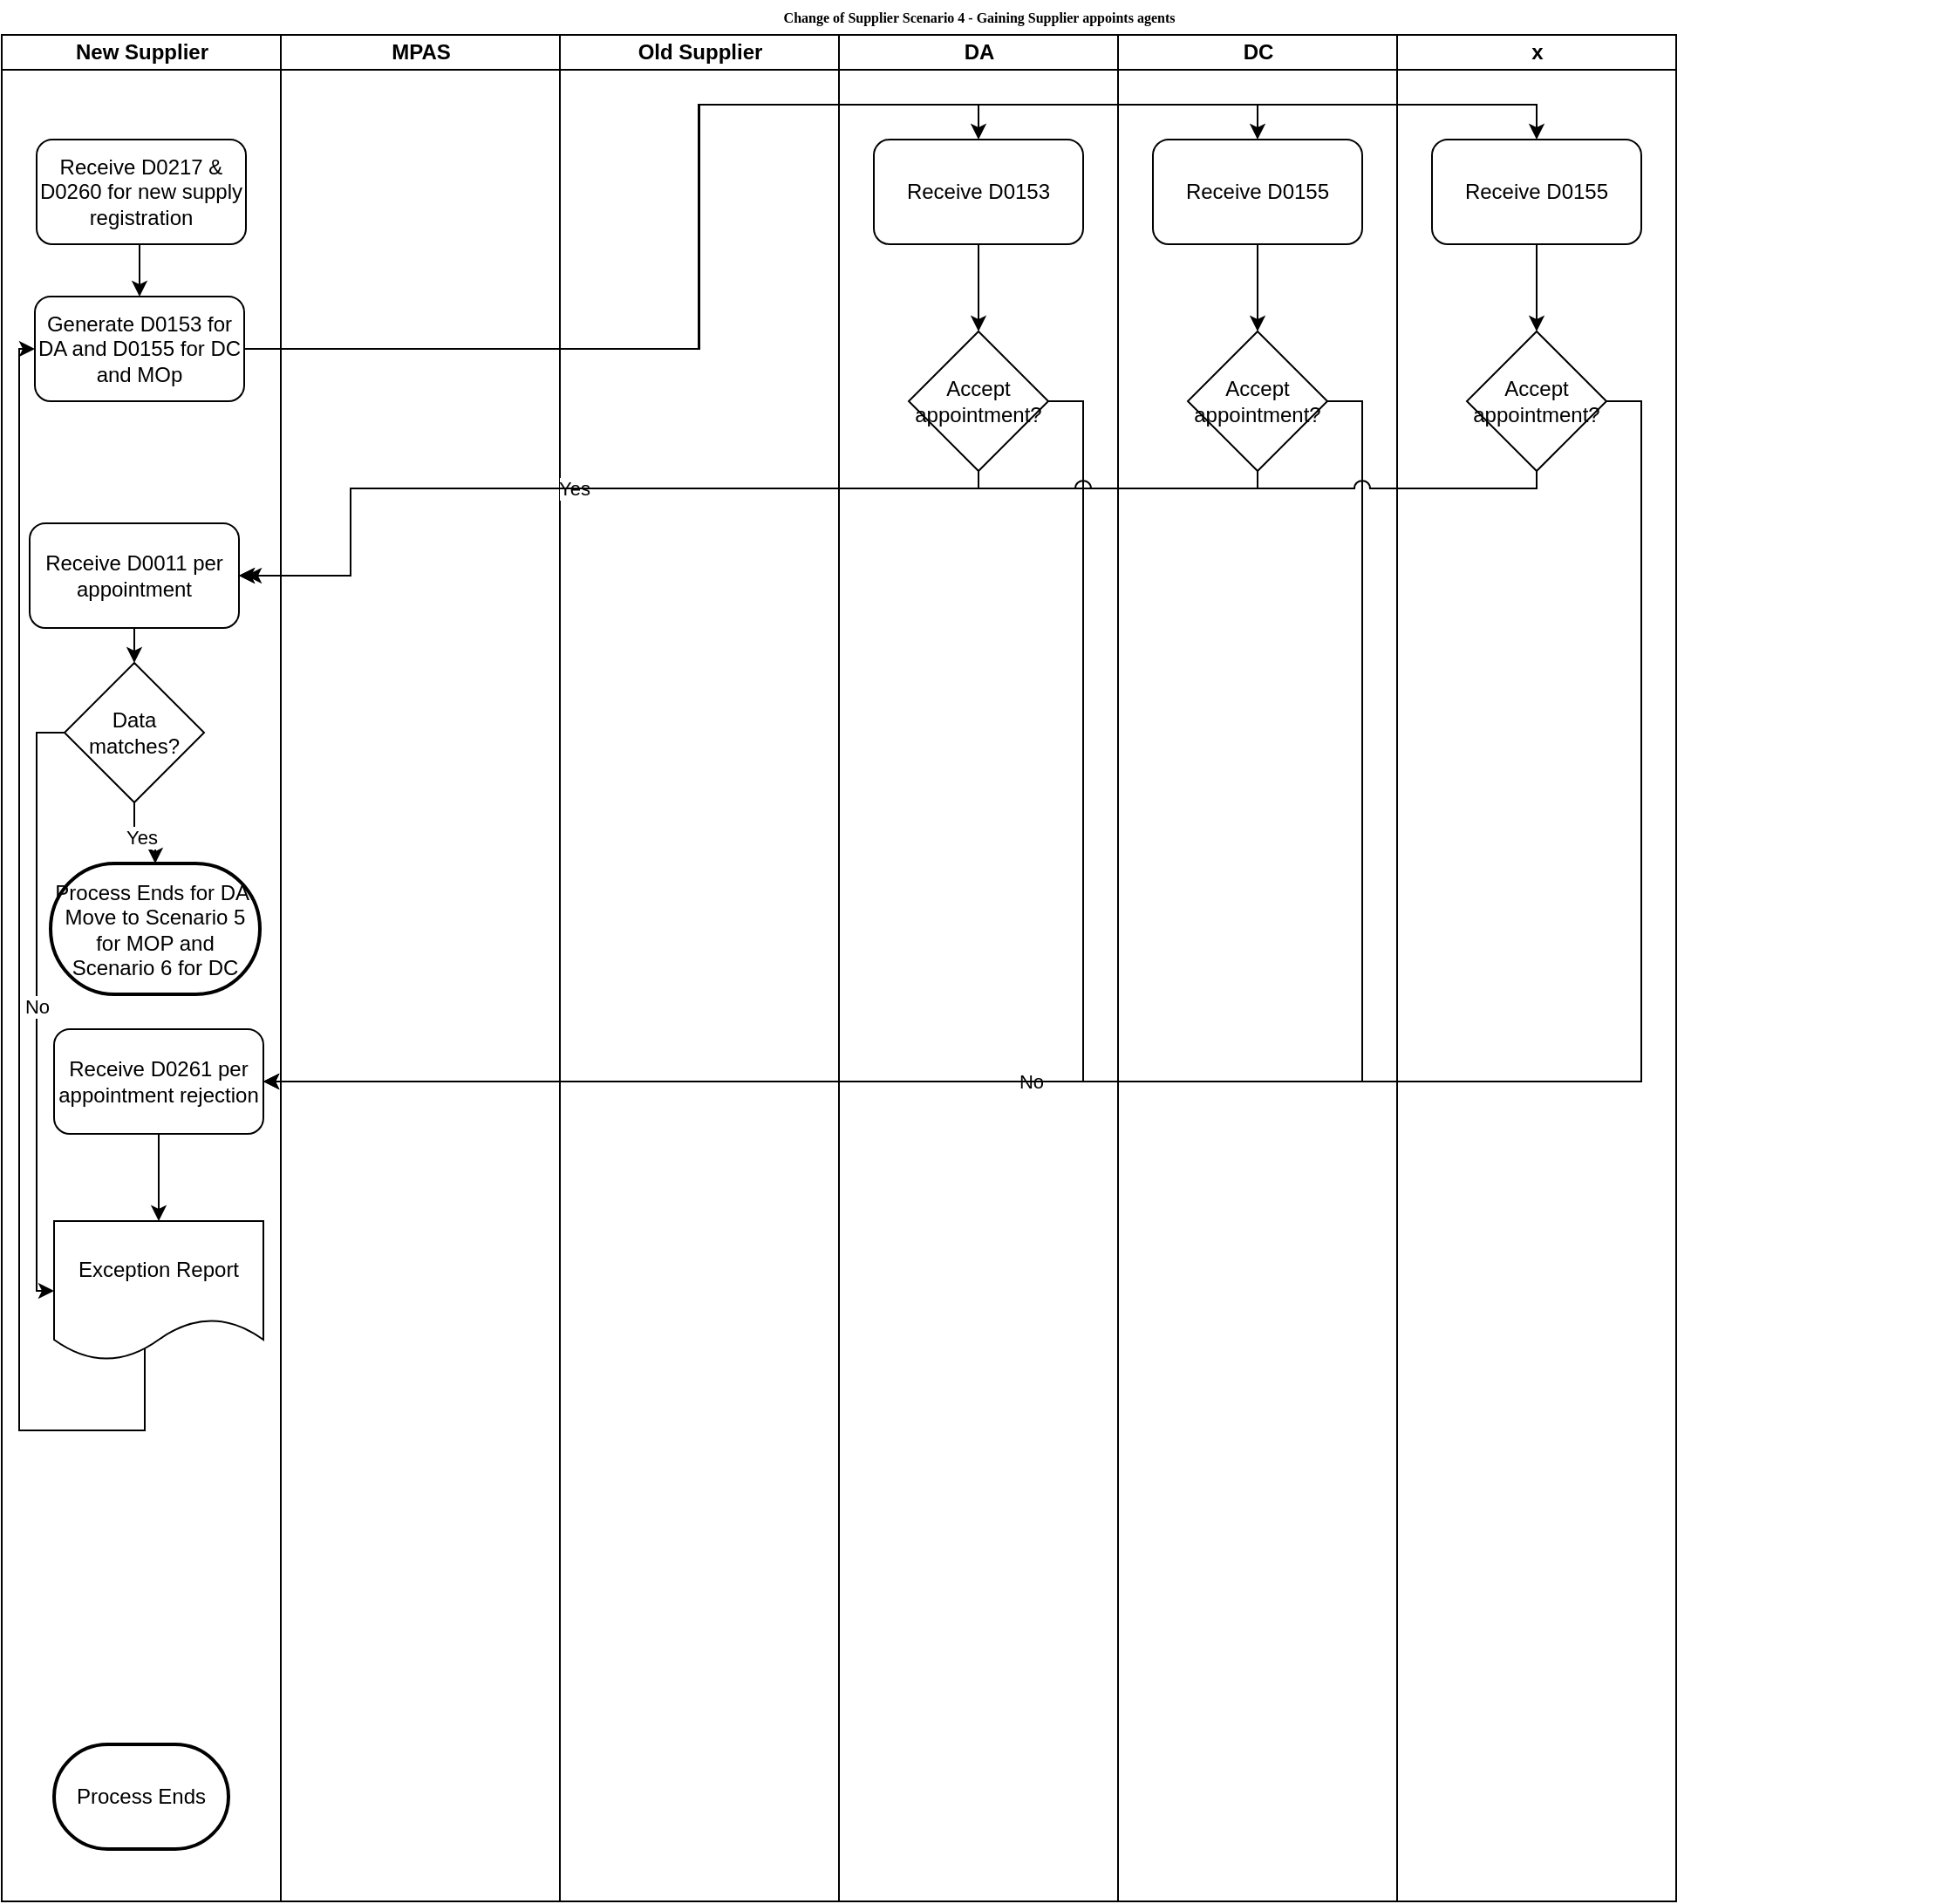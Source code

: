 <mxfile version="10.9.8" type="github"><diagram name="Page-1" id="74e2e168-ea6b-b213-b513-2b3c1d86103e"><mxGraphModel dx="750" dy="541" grid="1" gridSize="10" guides="1" tooltips="1" connect="1" arrows="1" fold="1" page="1" pageScale="1" pageWidth="827" pageHeight="1169" background="#ffffff" math="0" shadow="0"><root><mxCell id="0"/><mxCell id="1" parent="0"/><mxCell id="77e6c97f196da883-1" value="Change of Supplier Scenario 4 - Gaining Supplier appoints agents" style="swimlane;html=1;childLayout=stackLayout;startSize=20;rounded=0;shadow=0;labelBackgroundColor=none;strokeColor=none;strokeWidth=1;fillColor=#ffffff;fontFamily=Verdana;fontSize=8;fontColor=#000000;align=center;" parent="1" vertex="1"><mxGeometry x="70" y="40" width="1120" height="1090" as="geometry"/></mxCell><mxCell id="77e6c97f196da883-2" value="New Supplier" style="swimlane;html=1;startSize=20;" parent="77e6c97f196da883-1" vertex="1"><mxGeometry y="20" width="160" height="1070" as="geometry"/></mxCell><mxCell id="lABEAh94QwCFASmo0ZNv-2" style="edgeStyle=orthogonalEdgeStyle;rounded=0;orthogonalLoop=1;jettySize=auto;html=1;exitX=0.5;exitY=1;exitDx=0;exitDy=0;entryX=0.5;entryY=0;entryDx=0;entryDy=0;" parent="77e6c97f196da883-2" source="zIyODxOTTqoCsG_aiIHh-10" target="lABEAh94QwCFASmo0ZNv-1" edge="1"><mxGeometry relative="1" as="geometry"/></mxCell><mxCell id="zIyODxOTTqoCsG_aiIHh-10" value="Receive D0217 &amp;amp; D0260 for new supply registration" style="rounded=1;whiteSpace=wrap;html=1;" parent="77e6c97f196da883-2" vertex="1"><mxGeometry x="20" y="60" width="120" height="60" as="geometry"/></mxCell><mxCell id="zIyODxOTTqoCsG_aiIHh-21" style="edgeStyle=orthogonalEdgeStyle;rounded=0;orthogonalLoop=1;jettySize=auto;html=1;exitX=0.5;exitY=1;exitDx=0;exitDy=0;" parent="77e6c97f196da883-2" edge="1"><mxGeometry relative="1" as="geometry"><mxPoint x="80" y="800" as="sourcePoint"/><mxPoint x="80" y="800" as="targetPoint"/></mxGeometry></mxCell><mxCell id="zIyODxOTTqoCsG_aiIHh-23" value="Process Ends" style="strokeWidth=2;html=1;shape=mxgraph.flowchart.terminator;whiteSpace=wrap;" parent="77e6c97f196da883-2" vertex="1"><mxGeometry x="30" y="980" width="100" height="60" as="geometry"/></mxCell><mxCell id="T8DFIghAVTwrpe1SVQYQ-4" style="edgeStyle=orthogonalEdgeStyle;rounded=0;orthogonalLoop=1;jettySize=auto;html=1;exitX=0.5;exitY=1;exitDx=0;exitDy=0;entryX=0.5;entryY=0;entryDx=0;entryDy=0;" parent="77e6c97f196da883-2" source="8GCFweuIL4JDo90L80H1-16" target="T8DFIghAVTwrpe1SVQYQ-2" edge="1"><mxGeometry relative="1" as="geometry"/></mxCell><mxCell id="8GCFweuIL4JDo90L80H1-16" value="Receive D0011 per appointment" style="rounded=1;whiteSpace=wrap;html=1;" parent="77e6c97f196da883-2" vertex="1"><mxGeometry x="16" y="280" width="120" height="60" as="geometry"/></mxCell><mxCell id="lABEAh94QwCFASmo0ZNv-1" value="Generate D0153 for DA and D0155 for DC and MOp" style="rounded=1;whiteSpace=wrap;html=1;" parent="77e6c97f196da883-2" vertex="1"><mxGeometry x="19" y="150" width="120" height="60" as="geometry"/></mxCell><mxCell id="lABEAh94QwCFASmo0ZNv-8" style="edgeStyle=orthogonalEdgeStyle;rounded=0;jumpStyle=arc;jumpSize=9;orthogonalLoop=1;jettySize=auto;html=1;exitX=0.5;exitY=1;exitDx=0;exitDy=0;entryX=0.5;entryY=0;entryDx=0;entryDy=0;" parent="77e6c97f196da883-2" source="lABEAh94QwCFASmo0ZNv-3" target="lABEAh94QwCFASmo0ZNv-7" edge="1"><mxGeometry relative="1" as="geometry"/></mxCell><mxCell id="lABEAh94QwCFASmo0ZNv-3" value="Receive D0261 per appointment rejection" style="rounded=1;whiteSpace=wrap;html=1;" parent="77e6c97f196da883-2" vertex="1"><mxGeometry x="30" y="570" width="120" height="60" as="geometry"/></mxCell><mxCell id="T8DFIghAVTwrpe1SVQYQ-5" style="edgeStyle=orthogonalEdgeStyle;rounded=0;orthogonalLoop=1;jettySize=auto;html=1;entryX=0;entryY=0.5;entryDx=0;entryDy=0;exitX=0.517;exitY=0.838;exitDx=0;exitDy=0;exitPerimeter=0;" parent="77e6c97f196da883-2" source="lABEAh94QwCFASmo0ZNv-7" target="lABEAh94QwCFASmo0ZNv-1" edge="1"><mxGeometry relative="1" as="geometry"><Array as="points"><mxPoint x="82" y="747"/><mxPoint x="82" y="800"/><mxPoint x="10" y="800"/><mxPoint x="10" y="180"/></Array></mxGeometry></mxCell><mxCell id="lABEAh94QwCFASmo0ZNv-7" value="Exception Report" style="shape=document;whiteSpace=wrap;html=1;boundedLbl=1;" parent="77e6c97f196da883-2" vertex="1"><mxGeometry x="30" y="680" width="120" height="80" as="geometry"/></mxCell><mxCell id="T8DFIghAVTwrpe1SVQYQ-3" value="No" style="edgeStyle=orthogonalEdgeStyle;rounded=0;orthogonalLoop=1;jettySize=auto;html=1;entryX=0;entryY=0.5;entryDx=0;entryDy=0;" parent="77e6c97f196da883-2" source="T8DFIghAVTwrpe1SVQYQ-2" target="lABEAh94QwCFASmo0ZNv-7" edge="1"><mxGeometry relative="1" as="geometry"><Array as="points"><mxPoint x="20" y="400"/></Array></mxGeometry></mxCell><mxCell id="T8DFIghAVTwrpe1SVQYQ-8" value="Yes" style="edgeStyle=orthogonalEdgeStyle;rounded=0;orthogonalLoop=1;jettySize=auto;html=1;entryX=0.5;entryY=0;entryDx=0;entryDy=0;entryPerimeter=0;" parent="77e6c97f196da883-2" source="T8DFIghAVTwrpe1SVQYQ-2" target="T8DFIghAVTwrpe1SVQYQ-7" edge="1"><mxGeometry relative="1" as="geometry"/></mxCell><mxCell id="T8DFIghAVTwrpe1SVQYQ-2" value="Data matches?" style="rhombus;whiteSpace=wrap;html=1;" parent="77e6c97f196da883-2" vertex="1"><mxGeometry x="36" y="360" width="80" height="80" as="geometry"/></mxCell><mxCell id="T8DFIghAVTwrpe1SVQYQ-7" value="Process Ends for DA. Move to Scenario 5 for MOP and Scenario 6 for DC" style="strokeWidth=2;html=1;shape=mxgraph.flowchart.terminator;whiteSpace=wrap;" parent="77e6c97f196da883-2" vertex="1"><mxGeometry x="28" y="475" width="120" height="75" as="geometry"/></mxCell><mxCell id="77e6c97f196da883-3" value="MPAS" style="swimlane;html=1;startSize=20;" parent="77e6c97f196da883-1" vertex="1"><mxGeometry x="160" y="20" width="160" height="1070" as="geometry"/></mxCell><mxCell id="77e6c97f196da883-4" value="Old Supplier" style="swimlane;html=1;startSize=20;" parent="77e6c97f196da883-1" vertex="1"><mxGeometry x="320" y="20" width="160" height="1070" as="geometry"/></mxCell><mxCell id="wQQ8Tt-gBdMGujzAyKJH-7" value="DA" style="swimlane;html=1;startSize=20;" parent="77e6c97f196da883-1" vertex="1"><mxGeometry x="480" y="20" width="160" height="1070" as="geometry"/></mxCell><mxCell id="8GCFweuIL4JDo90L80H1-12" style="edgeStyle=orthogonalEdgeStyle;rounded=0;orthogonalLoop=1;jettySize=auto;html=1;exitX=0.5;exitY=1;exitDx=0;exitDy=0;" parent="wQQ8Tt-gBdMGujzAyKJH-7" source="8GCFweuIL4JDo90L80H1-1" target="8GCFweuIL4JDo90L80H1-9" edge="1"><mxGeometry relative="1" as="geometry"/></mxCell><mxCell id="8GCFweuIL4JDo90L80H1-1" value="Receive D0153" style="rounded=1;whiteSpace=wrap;html=1;" parent="wQQ8Tt-gBdMGujzAyKJH-7" vertex="1"><mxGeometry x="20" y="60" width="120" height="60" as="geometry"/></mxCell><mxCell id="8GCFweuIL4JDo90L80H1-9" value="Accept appointment?" style="rhombus;whiteSpace=wrap;html=1;" parent="wQQ8Tt-gBdMGujzAyKJH-7" vertex="1"><mxGeometry x="40" y="170" width="80" height="80" as="geometry"/></mxCell><mxCell id="77e6c97f196da883-5" value="DC" style="swimlane;html=1;startSize=20;" parent="77e6c97f196da883-1" vertex="1"><mxGeometry x="640" y="20" width="160" height="1070" as="geometry"/></mxCell><mxCell id="8GCFweuIL4JDo90L80H1-13" style="edgeStyle=orthogonalEdgeStyle;rounded=0;orthogonalLoop=1;jettySize=auto;html=1;exitX=0.5;exitY=1;exitDx=0;exitDy=0;" parent="77e6c97f196da883-5" source="8GCFweuIL4JDo90L80H1-4" target="8GCFweuIL4JDo90L80H1-11" edge="1"><mxGeometry relative="1" as="geometry"/></mxCell><mxCell id="8GCFweuIL4JDo90L80H1-4" value="Receive D0155" style="rounded=1;whiteSpace=wrap;html=1;" parent="77e6c97f196da883-5" vertex="1"><mxGeometry x="20" y="60" width="120" height="60" as="geometry"/></mxCell><mxCell id="8GCFweuIL4JDo90L80H1-11" value="Accept appointment?" style="rhombus;whiteSpace=wrap;html=1;" parent="77e6c97f196da883-5" vertex="1"><mxGeometry x="40" y="170" width="80" height="80" as="geometry"/></mxCell><mxCell id="77e6c97f196da883-7" value="x" style="swimlane;html=1;startSize=20;" parent="77e6c97f196da883-1" vertex="1"><mxGeometry x="800" y="20" width="160" height="1070" as="geometry"/></mxCell><mxCell id="8GCFweuIL4JDo90L80H1-15" style="edgeStyle=orthogonalEdgeStyle;rounded=0;orthogonalLoop=1;jettySize=auto;html=1;exitX=0.5;exitY=1;exitDx=0;exitDy=0;" parent="77e6c97f196da883-7" source="8GCFweuIL4JDo90L80H1-5" target="8GCFweuIL4JDo90L80H1-10" edge="1"><mxGeometry relative="1" as="geometry"/></mxCell><mxCell id="8GCFweuIL4JDo90L80H1-5" value="Receive D0155" style="rounded=1;whiteSpace=wrap;html=1;" parent="77e6c97f196da883-7" vertex="1"><mxGeometry x="20" y="60" width="120" height="60" as="geometry"/></mxCell><mxCell id="8GCFweuIL4JDo90L80H1-10" value="Accept appointment?" style="rhombus;whiteSpace=wrap;html=1;" parent="77e6c97f196da883-7" vertex="1"><mxGeometry x="40" y="170" width="80" height="80" as="geometry"/></mxCell><mxCell id="8GCFweuIL4JDo90L80H1-6" style="edgeStyle=orthogonalEdgeStyle;rounded=0;orthogonalLoop=1;jettySize=auto;html=1;exitX=1;exitY=0.5;exitDx=0;exitDy=0;entryX=0.5;entryY=0;entryDx=0;entryDy=0;" parent="77e6c97f196da883-1" source="lABEAh94QwCFASmo0ZNv-1" target="8GCFweuIL4JDo90L80H1-1" edge="1"><mxGeometry relative="1" as="geometry"><Array as="points"><mxPoint x="400" y="200"/><mxPoint x="400" y="60"/><mxPoint x="560" y="60"/></Array></mxGeometry></mxCell><mxCell id="8GCFweuIL4JDo90L80H1-7" style="edgeStyle=orthogonalEdgeStyle;rounded=0;orthogonalLoop=1;jettySize=auto;html=1;exitX=1;exitY=0.5;exitDx=0;exitDy=0;entryX=0.5;entryY=0;entryDx=0;entryDy=0;" parent="77e6c97f196da883-1" source="lABEAh94QwCFASmo0ZNv-1" target="8GCFweuIL4JDo90L80H1-4" edge="1"><mxGeometry relative="1" as="geometry"/></mxCell><mxCell id="8GCFweuIL4JDo90L80H1-8" style="edgeStyle=orthogonalEdgeStyle;rounded=0;orthogonalLoop=1;jettySize=auto;html=1;exitX=1;exitY=0.5;exitDx=0;exitDy=0;entryX=0.5;entryY=0;entryDx=0;entryDy=0;" parent="77e6c97f196da883-1" source="lABEAh94QwCFASmo0ZNv-1" target="8GCFweuIL4JDo90L80H1-5" edge="1"><mxGeometry relative="1" as="geometry"><Array as="points"><mxPoint x="400" y="200"/><mxPoint x="400" y="60"/><mxPoint x="880" y="60"/></Array></mxGeometry></mxCell><mxCell id="8GCFweuIL4JDo90L80H1-17" value="Yes" style="edgeStyle=orthogonalEdgeStyle;rounded=0;orthogonalLoop=1;jettySize=auto;html=1;exitX=0.5;exitY=1;exitDx=0;exitDy=0;entryX=1;entryY=0.5;entryDx=0;entryDy=0;" parent="77e6c97f196da883-1" source="8GCFweuIL4JDo90L80H1-9" target="8GCFweuIL4JDo90L80H1-16" edge="1"><mxGeometry relative="1" as="geometry"><Array as="points"><mxPoint x="560" y="280"/><mxPoint x="200" y="280"/><mxPoint x="200" y="330"/></Array></mxGeometry></mxCell><mxCell id="8GCFweuIL4JDo90L80H1-18" style="edgeStyle=orthogonalEdgeStyle;rounded=0;orthogonalLoop=1;jettySize=auto;html=1;exitX=0.5;exitY=1;exitDx=0;exitDy=0;entryX=1;entryY=0.5;entryDx=0;entryDy=0;jumpStyle=arc;jumpSize=9;" parent="77e6c97f196da883-1" source="8GCFweuIL4JDo90L80H1-11" target="8GCFweuIL4JDo90L80H1-16" edge="1"><mxGeometry relative="1" as="geometry"><Array as="points"><mxPoint x="720" y="280"/><mxPoint x="200" y="280"/><mxPoint x="200" y="330"/></Array></mxGeometry></mxCell><mxCell id="lABEAh94QwCFASmo0ZNv-4" value="No" style="edgeStyle=orthogonalEdgeStyle;rounded=0;orthogonalLoop=1;jettySize=auto;html=1;exitX=1;exitY=0.5;exitDx=0;exitDy=0;entryX=1;entryY=0.5;entryDx=0;entryDy=0;jumpStyle=none;jumpSize=9;" parent="77e6c97f196da883-1" source="8GCFweuIL4JDo90L80H1-9" target="lABEAh94QwCFASmo0ZNv-3" edge="1"><mxGeometry relative="1" as="geometry"/></mxCell><mxCell id="lABEAh94QwCFASmo0ZNv-5" style="edgeStyle=orthogonalEdgeStyle;rounded=0;jumpStyle=arc;jumpSize=9;orthogonalLoop=1;jettySize=auto;html=1;exitX=1;exitY=0.5;exitDx=0;exitDy=0;entryX=1;entryY=0.5;entryDx=0;entryDy=0;" parent="77e6c97f196da883-1" source="8GCFweuIL4JDo90L80H1-11" target="lABEAh94QwCFASmo0ZNv-3" edge="1"><mxGeometry relative="1" as="geometry"/></mxCell><mxCell id="lABEAh94QwCFASmo0ZNv-6" style="edgeStyle=orthogonalEdgeStyle;rounded=0;jumpStyle=arc;jumpSize=9;orthogonalLoop=1;jettySize=auto;html=1;exitX=1;exitY=0.5;exitDx=0;exitDy=0;entryX=1;entryY=0.5;entryDx=0;entryDy=0;" parent="77e6c97f196da883-1" source="8GCFweuIL4JDo90L80H1-10" target="lABEAh94QwCFASmo0ZNv-3" edge="1"><mxGeometry relative="1" as="geometry"><mxPoint x="140" y="420" as="targetPoint"/><Array as="points"><mxPoint x="940" y="230"/><mxPoint x="940" y="620"/></Array></mxGeometry></mxCell><mxCell id="8GCFweuIL4JDo90L80H1-19" style="edgeStyle=orthogonalEdgeStyle;rounded=0;orthogonalLoop=1;jettySize=auto;html=1;exitX=0.5;exitY=1;exitDx=0;exitDy=0;jumpStyle=arc;jumpSize=9;" parent="1" source="8GCFweuIL4JDo90L80H1-10" edge="1"><mxGeometry relative="1" as="geometry"><mxPoint x="210" y="370" as="targetPoint"/><Array as="points"><mxPoint x="950" y="320"/><mxPoint x="270" y="320"/><mxPoint x="270" y="370"/></Array></mxGeometry></mxCell></root></mxGraphModel></diagram></mxfile>
